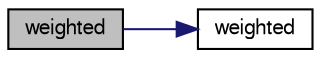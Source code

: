 digraph "weighted"
{
  bgcolor="transparent";
  edge [fontname="FreeSans",fontsize="10",labelfontname="FreeSans",labelfontsize="10"];
  node [fontname="FreeSans",fontsize="10",shape=record];
  rankdir="LR";
  Node3 [label="weighted",height=0.2,width=0.4,color="black", fillcolor="grey75", style="filled", fontcolor="black"];
  Node3 -> Node4 [color="midnightblue",fontsize="10",style="solid",fontname="FreeSans"];
  Node4 [label="weighted",height=0.2,width=0.4,color="black",URL="$a23270.html#aa766f6577ced1335d4b459c31eaa24d0",tooltip="Construct from weights. "];
}
